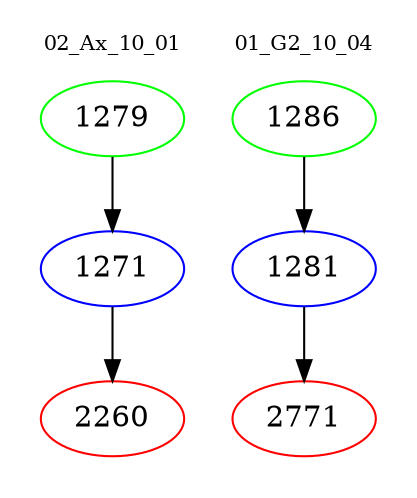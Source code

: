 digraph{
subgraph cluster_0 {
color = white
label = "02_Ax_10_01";
fontsize=10;
T0_1279 [label="1279", color="green"]
T0_1279 -> T0_1271 [color="black"]
T0_1271 [label="1271", color="blue"]
T0_1271 -> T0_2260 [color="black"]
T0_2260 [label="2260", color="red"]
}
subgraph cluster_1 {
color = white
label = "01_G2_10_04";
fontsize=10;
T1_1286 [label="1286", color="green"]
T1_1286 -> T1_1281 [color="black"]
T1_1281 [label="1281", color="blue"]
T1_1281 -> T1_2771 [color="black"]
T1_2771 [label="2771", color="red"]
}
}
